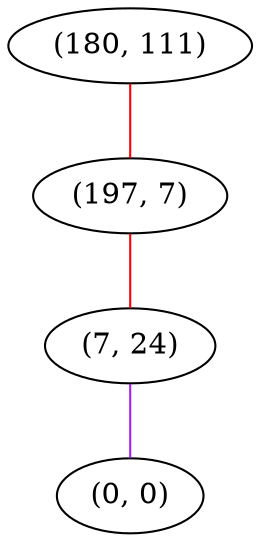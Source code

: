 graph "" {
"(180, 111)";
"(197, 7)";
"(7, 24)";
"(0, 0)";
"(180, 111)" -- "(197, 7)"  [color=red, key=0, weight=1];
"(197, 7)" -- "(7, 24)"  [color=red, key=0, weight=1];
"(7, 24)" -- "(0, 0)"  [color=purple, key=0, weight=4];
}
